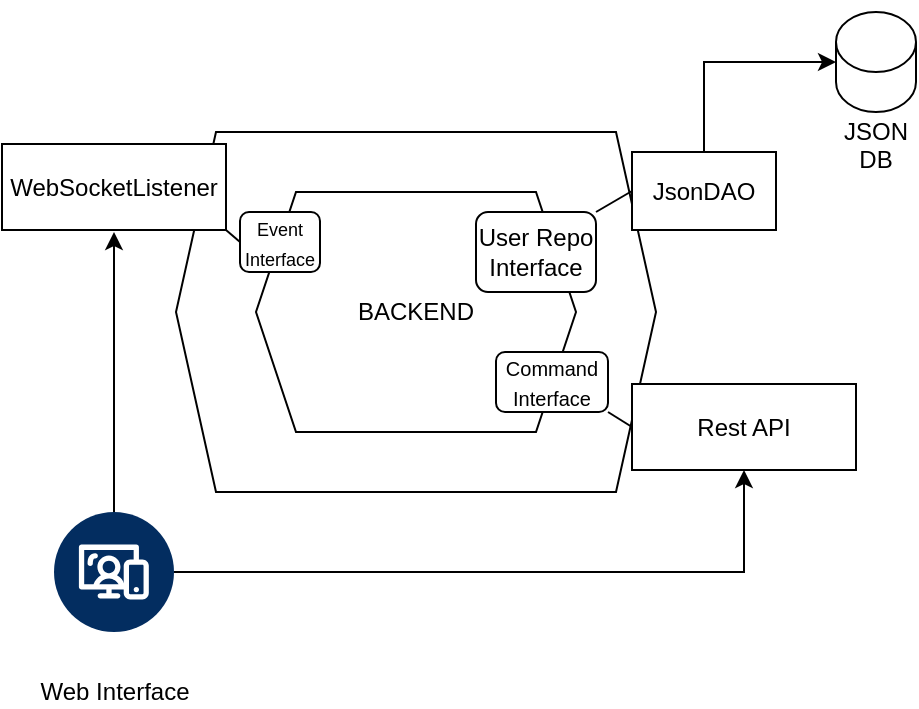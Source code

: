 <mxfile version="28.1.2">
  <diagram name="Pagina-1" id="fNpiC-FHSPH7P1INSQcV">
    <mxGraphModel dx="679" dy="404" grid="1" gridSize="10" guides="1" tooltips="1" connect="1" arrows="1" fold="1" page="1" pageScale="1" pageWidth="827" pageHeight="1169" math="0" shadow="0">
      <root>
        <mxCell id="0" />
        <mxCell id="1" parent="0" />
        <mxCell id="4u5RYyjOwf4kJ6HDI8E7-2" value="" style="shape=hexagon;perimeter=hexagonPerimeter2;whiteSpace=wrap;html=1;fixedSize=1;" vertex="1" parent="1">
          <mxGeometry x="300" y="300" width="240" height="180" as="geometry" />
        </mxCell>
        <mxCell id="4u5RYyjOwf4kJ6HDI8E7-1" value="BACKEND" style="shape=hexagon;perimeter=hexagonPerimeter2;whiteSpace=wrap;html=1;fixedSize=1;" vertex="1" parent="1">
          <mxGeometry x="340" y="330" width="160" height="120" as="geometry" />
        </mxCell>
        <mxCell id="4u5RYyjOwf4kJ6HDI8E7-3" value="&lt;font style=&quot;font-size: 9px;&quot;&gt;Event&lt;br&gt;Interface&lt;/font&gt;" style="rounded=1;whiteSpace=wrap;html=1;" vertex="1" parent="1">
          <mxGeometry x="332" y="340" width="40" height="30" as="geometry" />
        </mxCell>
        <mxCell id="4u5RYyjOwf4kJ6HDI8E7-4" value="WebSocketListener" style="rounded=0;whiteSpace=wrap;html=1;" vertex="1" parent="1">
          <mxGeometry x="213" y="306" width="112" height="43" as="geometry" />
        </mxCell>
        <mxCell id="4u5RYyjOwf4kJ6HDI8E7-6" value="" style="endArrow=none;html=1;rounded=0;entryX=0;entryY=0.5;entryDx=0;entryDy=0;exitX=1;exitY=1;exitDx=0;exitDy=0;" edge="1" parent="1" source="4u5RYyjOwf4kJ6HDI8E7-4" target="4u5RYyjOwf4kJ6HDI8E7-3">
          <mxGeometry width="50" height="50" relative="1" as="geometry">
            <mxPoint x="215" y="460" as="sourcePoint" />
            <mxPoint x="265" y="410" as="targetPoint" />
          </mxGeometry>
        </mxCell>
        <mxCell id="4u5RYyjOwf4kJ6HDI8E7-7" value="&lt;font size=&quot;1&quot;&gt;Command&lt;br&gt;Interface&lt;/font&gt;" style="rounded=1;whiteSpace=wrap;html=1;" vertex="1" parent="1">
          <mxGeometry x="460" y="410" width="56" height="30" as="geometry" />
        </mxCell>
        <mxCell id="4u5RYyjOwf4kJ6HDI8E7-8" value="Rest API" style="rounded=0;whiteSpace=wrap;html=1;" vertex="1" parent="1">
          <mxGeometry x="528" y="426" width="112" height="43" as="geometry" />
        </mxCell>
        <mxCell id="4u5RYyjOwf4kJ6HDI8E7-9" value="" style="endArrow=none;html=1;rounded=0;entryX=1;entryY=1;entryDx=0;entryDy=0;exitX=0;exitY=0.5;exitDx=0;exitDy=0;" edge="1" parent="1" source="4u5RYyjOwf4kJ6HDI8E7-8" target="4u5RYyjOwf4kJ6HDI8E7-7">
          <mxGeometry width="50" height="50" relative="1" as="geometry">
            <mxPoint x="400" y="430" as="sourcePoint" />
            <mxPoint x="450" y="380" as="targetPoint" />
          </mxGeometry>
        </mxCell>
        <mxCell id="4u5RYyjOwf4kJ6HDI8E7-11" style="edgeStyle=orthogonalEdgeStyle;rounded=0;orthogonalLoop=1;jettySize=auto;html=1;" edge="1" parent="1" source="4u5RYyjOwf4kJ6HDI8E7-10">
          <mxGeometry relative="1" as="geometry">
            <mxPoint x="269" y="350" as="targetPoint" />
          </mxGeometry>
        </mxCell>
        <mxCell id="4u5RYyjOwf4kJ6HDI8E7-12" style="edgeStyle=orthogonalEdgeStyle;rounded=0;orthogonalLoop=1;jettySize=auto;html=1;entryX=0.5;entryY=1;entryDx=0;entryDy=0;" edge="1" parent="1" source="4u5RYyjOwf4kJ6HDI8E7-10" target="4u5RYyjOwf4kJ6HDI8E7-8">
          <mxGeometry relative="1" as="geometry" />
        </mxCell>
        <mxCell id="4u5RYyjOwf4kJ6HDI8E7-10" value="Web Interface" style="verticalLabelPosition=bottom;aspect=fixed;html=1;shape=mxgraph.salesforce.web2;fillColorStyles=fillColor2,fillColor3;fillColor2=#032d60;fillColor3=#ffffff;fillColor=none;strokeColor=none;" vertex="1" parent="1">
          <mxGeometry x="239" y="490" width="60" height="60" as="geometry" />
        </mxCell>
        <mxCell id="4u5RYyjOwf4kJ6HDI8E7-13" value="User Repo&lt;br&gt;Interface" style="rounded=1;whiteSpace=wrap;html=1;" vertex="1" parent="1">
          <mxGeometry x="450" y="340" width="60" height="40" as="geometry" />
        </mxCell>
        <mxCell id="4u5RYyjOwf4kJ6HDI8E7-14" value="JsonDAO" style="rounded=0;whiteSpace=wrap;html=1;" vertex="1" parent="1">
          <mxGeometry x="528" y="310" width="72" height="39" as="geometry" />
        </mxCell>
        <mxCell id="4u5RYyjOwf4kJ6HDI8E7-15" value="" style="endArrow=none;html=1;rounded=0;exitX=1;exitY=0;exitDx=0;exitDy=0;entryX=0;entryY=0.5;entryDx=0;entryDy=0;" edge="1" parent="1" source="4u5RYyjOwf4kJ6HDI8E7-13" target="4u5RYyjOwf4kJ6HDI8E7-14">
          <mxGeometry width="50" height="50" relative="1" as="geometry">
            <mxPoint x="510" y="380" as="sourcePoint" />
            <mxPoint x="560" y="330" as="targetPoint" />
          </mxGeometry>
        </mxCell>
        <mxCell id="4u5RYyjOwf4kJ6HDI8E7-16" value="&lt;br&gt;&lt;br&gt;&lt;br&gt;&lt;br&gt;JSON DB" style="shape=cylinder3;whiteSpace=wrap;html=1;boundedLbl=1;backgroundOutline=1;size=15;" vertex="1" parent="1">
          <mxGeometry x="630" y="240" width="40" height="50" as="geometry" />
        </mxCell>
        <mxCell id="4u5RYyjOwf4kJ6HDI8E7-17" style="edgeStyle=orthogonalEdgeStyle;rounded=0;orthogonalLoop=1;jettySize=auto;html=1;entryX=0;entryY=0.5;entryDx=0;entryDy=0;entryPerimeter=0;exitX=0.5;exitY=0;exitDx=0;exitDy=0;" edge="1" parent="1" source="4u5RYyjOwf4kJ6HDI8E7-14" target="4u5RYyjOwf4kJ6HDI8E7-16">
          <mxGeometry relative="1" as="geometry" />
        </mxCell>
      </root>
    </mxGraphModel>
  </diagram>
</mxfile>
